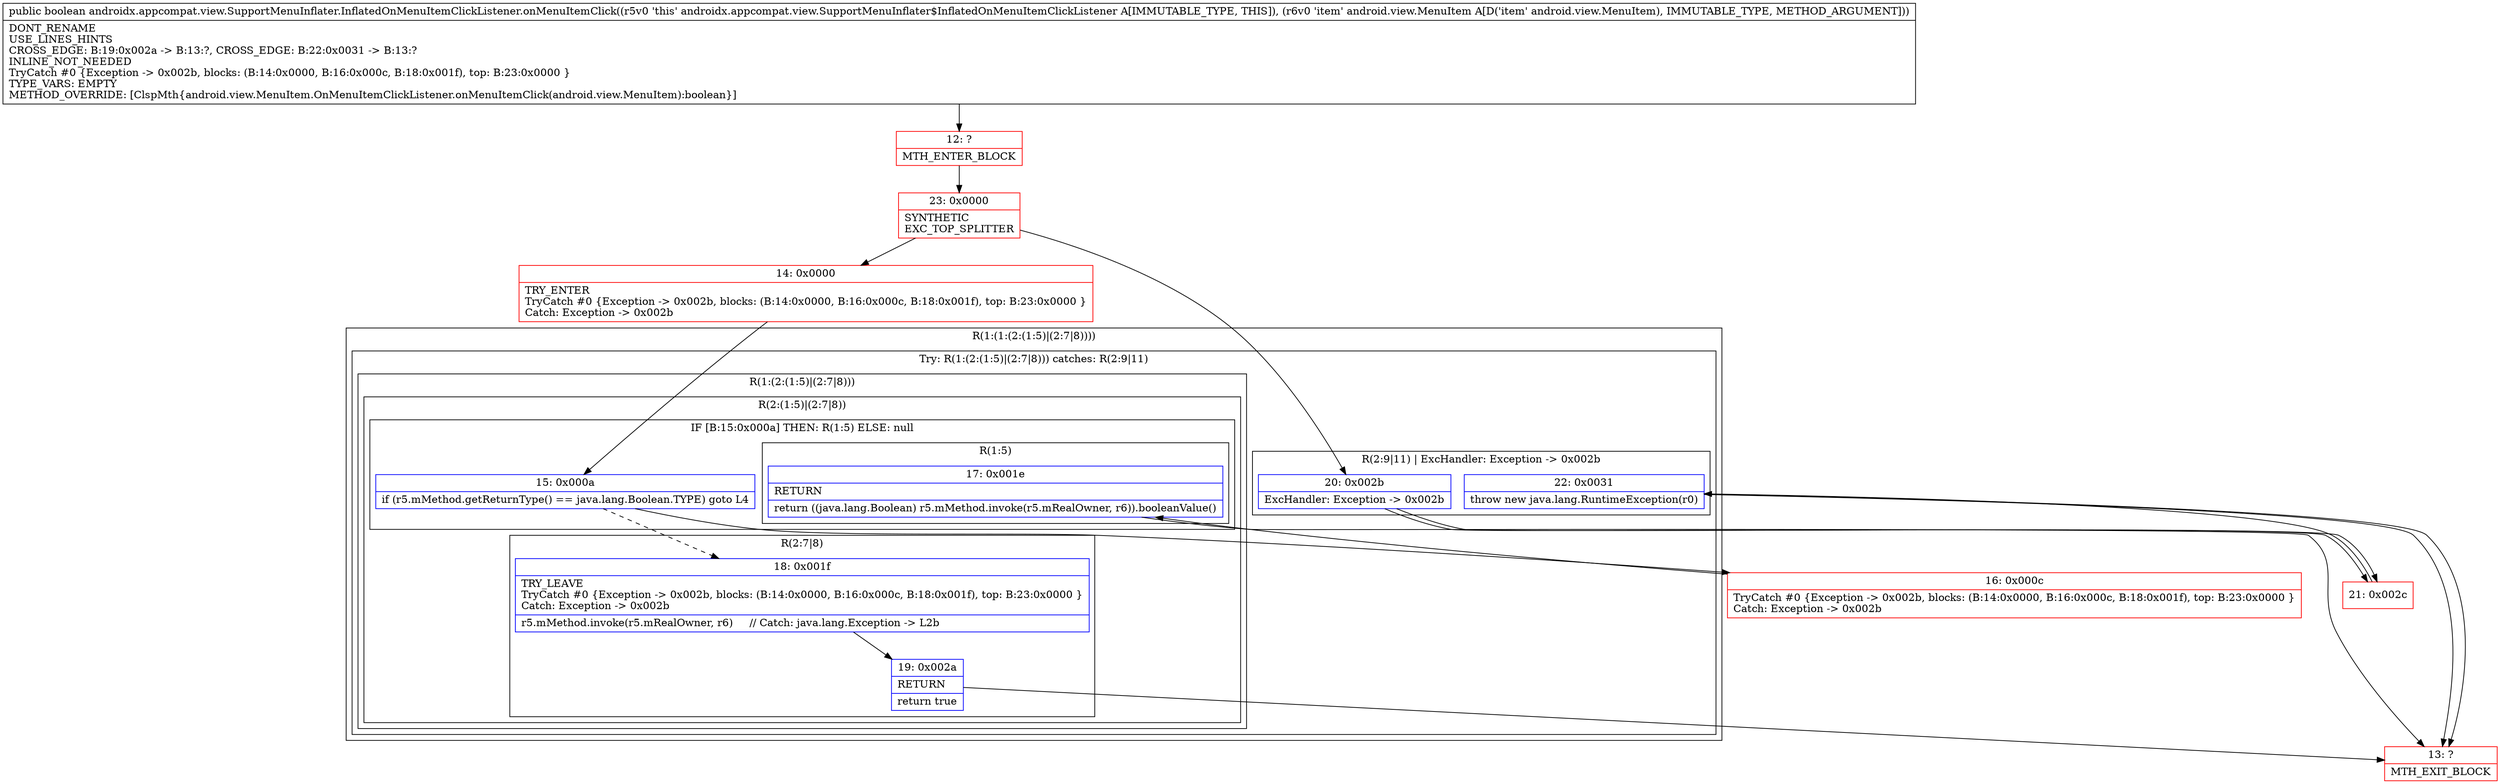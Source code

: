 digraph "CFG forandroidx.appcompat.view.SupportMenuInflater.InflatedOnMenuItemClickListener.onMenuItemClick(Landroid\/view\/MenuItem;)Z" {
subgraph cluster_Region_337558669 {
label = "R(1:(1:(2:(1:5)|(2:7|8))))";
node [shape=record,color=blue];
subgraph cluster_TryCatchRegion_735540464 {
label = "Try: R(1:(2:(1:5)|(2:7|8))) catches: R(2:9|11)";
node [shape=record,color=blue];
subgraph cluster_Region_686461527 {
label = "R(1:(2:(1:5)|(2:7|8)))";
node [shape=record,color=blue];
subgraph cluster_Region_2041946701 {
label = "R(2:(1:5)|(2:7|8))";
node [shape=record,color=blue];
subgraph cluster_IfRegion_414090018 {
label = "IF [B:15:0x000a] THEN: R(1:5) ELSE: null";
node [shape=record,color=blue];
Node_15 [shape=record,label="{15\:\ 0x000a|if (r5.mMethod.getReturnType() == java.lang.Boolean.TYPE) goto L4\l}"];
subgraph cluster_Region_139334707 {
label = "R(1:5)";
node [shape=record,color=blue];
Node_17 [shape=record,label="{17\:\ 0x001e|RETURN\l|return ((java.lang.Boolean) r5.mMethod.invoke(r5.mRealOwner, r6)).booleanValue()\l}"];
}
}
subgraph cluster_Region_1951024967 {
label = "R(2:7|8)";
node [shape=record,color=blue];
Node_18 [shape=record,label="{18\:\ 0x001f|TRY_LEAVE\lTryCatch #0 \{Exception \-\> 0x002b, blocks: (B:14:0x0000, B:16:0x000c, B:18:0x001f), top: B:23:0x0000 \}\lCatch: Exception \-\> 0x002b\l|r5.mMethod.invoke(r5.mRealOwner, r6)     \/\/ Catch: java.lang.Exception \-\> L2b\l}"];
Node_19 [shape=record,label="{19\:\ 0x002a|RETURN\l|return true\l}"];
}
}
}
subgraph cluster_Region_540615753 {
label = "R(2:9|11) | ExcHandler: Exception \-\> 0x002b\l";
node [shape=record,color=blue];
Node_20 [shape=record,label="{20\:\ 0x002b|ExcHandler: Exception \-\> 0x002b\l}"];
Node_22 [shape=record,label="{22\:\ 0x0031|throw new java.lang.RuntimeException(r0)\l}"];
}
}
}
subgraph cluster_Region_540615753 {
label = "R(2:9|11) | ExcHandler: Exception \-\> 0x002b\l";
node [shape=record,color=blue];
Node_20 [shape=record,label="{20\:\ 0x002b|ExcHandler: Exception \-\> 0x002b\l}"];
Node_22 [shape=record,label="{22\:\ 0x0031|throw new java.lang.RuntimeException(r0)\l}"];
}
Node_12 [shape=record,color=red,label="{12\:\ ?|MTH_ENTER_BLOCK\l}"];
Node_23 [shape=record,color=red,label="{23\:\ 0x0000|SYNTHETIC\lEXC_TOP_SPLITTER\l}"];
Node_14 [shape=record,color=red,label="{14\:\ 0x0000|TRY_ENTER\lTryCatch #0 \{Exception \-\> 0x002b, blocks: (B:14:0x0000, B:16:0x000c, B:18:0x001f), top: B:23:0x0000 \}\lCatch: Exception \-\> 0x002b\l}"];
Node_16 [shape=record,color=red,label="{16\:\ 0x000c|TryCatch #0 \{Exception \-\> 0x002b, blocks: (B:14:0x0000, B:16:0x000c, B:18:0x001f), top: B:23:0x0000 \}\lCatch: Exception \-\> 0x002b\l}"];
Node_13 [shape=record,color=red,label="{13\:\ ?|MTH_EXIT_BLOCK\l}"];
Node_21 [shape=record,color=red,label="{21\:\ 0x002c}"];
MethodNode[shape=record,label="{public boolean androidx.appcompat.view.SupportMenuInflater.InflatedOnMenuItemClickListener.onMenuItemClick((r5v0 'this' androidx.appcompat.view.SupportMenuInflater$InflatedOnMenuItemClickListener A[IMMUTABLE_TYPE, THIS]), (r6v0 'item' android.view.MenuItem A[D('item' android.view.MenuItem), IMMUTABLE_TYPE, METHOD_ARGUMENT]))  | DONT_RENAME\lUSE_LINES_HINTS\lCROSS_EDGE: B:19:0x002a \-\> B:13:?, CROSS_EDGE: B:22:0x0031 \-\> B:13:?\lINLINE_NOT_NEEDED\lTryCatch #0 \{Exception \-\> 0x002b, blocks: (B:14:0x0000, B:16:0x000c, B:18:0x001f), top: B:23:0x0000 \}\lTYPE_VARS: EMPTY\lMETHOD_OVERRIDE: [ClspMth\{android.view.MenuItem.OnMenuItemClickListener.onMenuItemClick(android.view.MenuItem):boolean\}]\l}"];
MethodNode -> Node_12;Node_15 -> Node_16;
Node_15 -> Node_18[style=dashed];
Node_17 -> Node_13;
Node_18 -> Node_19;
Node_19 -> Node_13;
Node_20 -> Node_21;
Node_22 -> Node_13;
Node_20 -> Node_21;
Node_22 -> Node_13;
Node_12 -> Node_23;
Node_23 -> Node_14;
Node_23 -> Node_20;
Node_14 -> Node_15;
Node_16 -> Node_17;
Node_21 -> Node_22;
}


